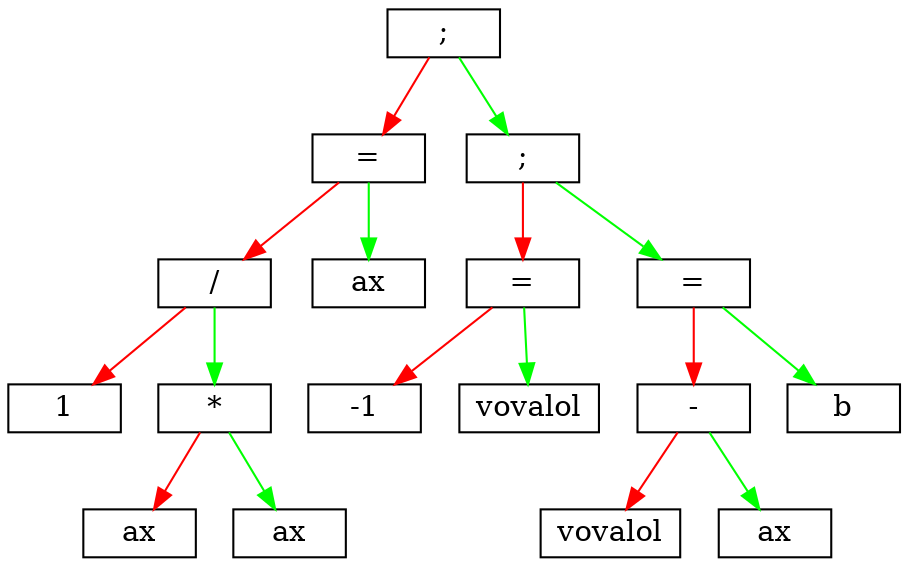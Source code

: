 digraph list {
	node [shape = record,height=.1];
	"node2" [label = "<f0>1" ] ;
	"node3" [label = "<f0>ax" ] ;
	"node4" [label = "<f0>ax" ] ;
	"node5" [label = "<f0>*" ] ;
	"node6" [label = "<f0>/" ] ;
	"node1" [label = "<f0>ax" ] ;
	"node7" [label = "<f0>=" ] ;
	"node9" [label = "<f0>-1" ] ;
	"node8" [label = "<f0>vovalol" ] ;
	"node10" [label = "<f0>=" ] ;
	"node12" [label = "<f0>vovalol" ] ;
	"node13" [label = "<f0>ax" ] ;
	"node14" [label = "<f0>-" ] ;
	"node11" [label = "<f0>b" ] ;
	"node15" [label = "<f0>=" ] ;
	"node16" [label = "<f0>;" ] ;
	"node17" [label = "<f0>;" ] ;
	"node5":f0 -> "node3":f0 [color=red];
	"node5":f0 -> "node4":f0  [color=green];
	"node6":f0 -> "node2":f0 [color=red];
	"node6":f0 -> "node5":f0  [color=green];
	"node7":f0 -> "node6":f0 [color=red];
	"node7":f0 -> "node1":f0  [color=green];
	"node10":f0 -> "node9":f0 [color=red];
	"node10":f0 -> "node8":f0  [color=green];
	"node14":f0 -> "node12":f0 [color=red];
	"node14":f0 -> "node13":f0  [color=green];
	"node15":f0 -> "node14":f0 [color=red];
	"node15":f0 -> "node11":f0  [color=green];
	"node16":f0 -> "node10":f0 [color=red];
	"node16":f0 -> "node15":f0  [color=green];
	"node17":f0 -> "node7":f0 [color=red];
	"node17":f0 -> "node16":f0  [color=green];
}